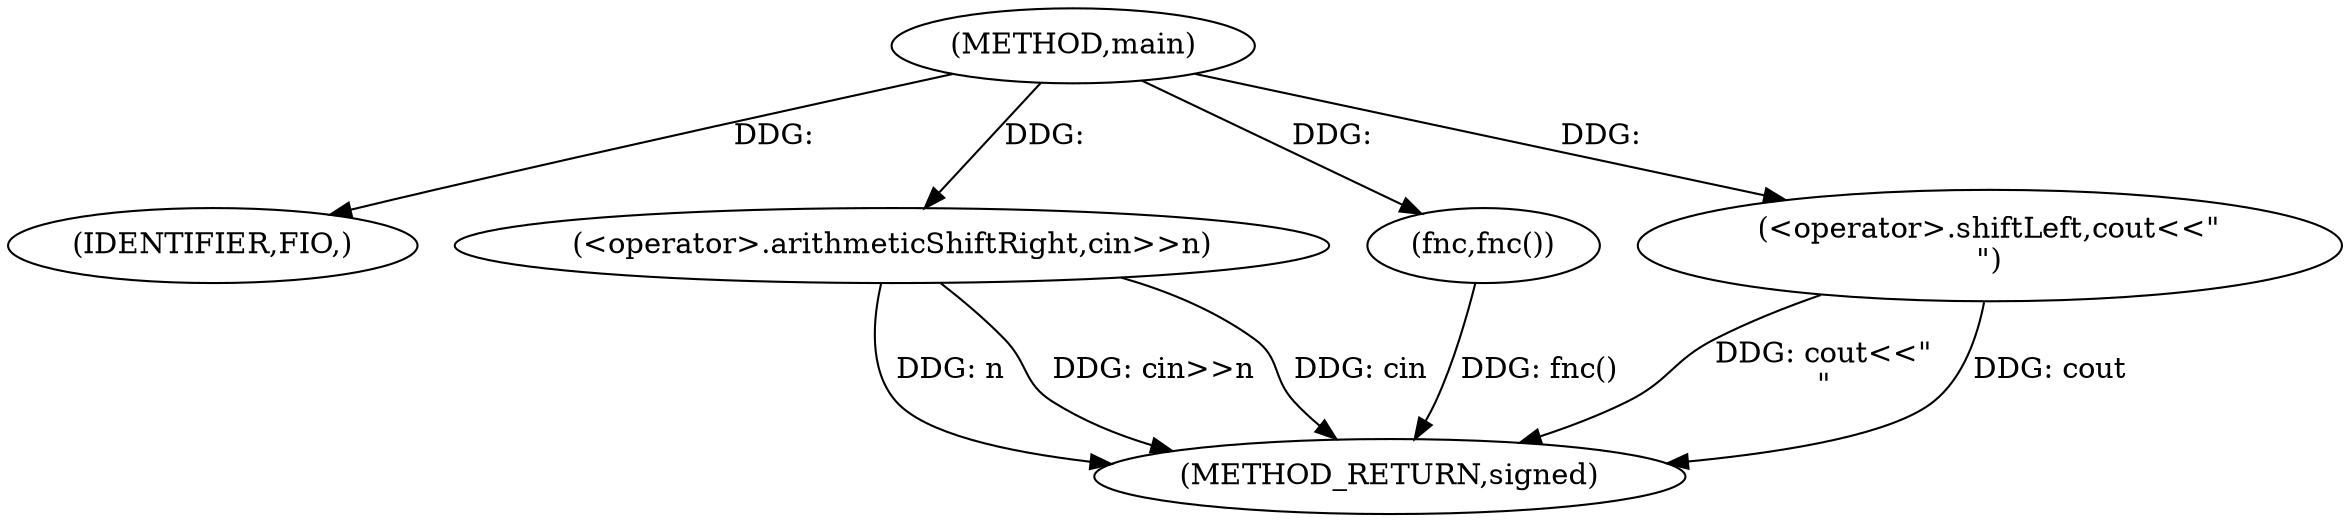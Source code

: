 digraph "main" {  
"1000180" [label = "(METHOD,main)" ]
"1000192" [label = "(METHOD_RETURN,signed)" ]
"1000182" [label = "(IDENTIFIER,FIO,)" ]
"1000184" [label = "(<operator>.arithmeticShiftRight,cin>>n)" ]
"1000188" [label = "(fnc,fnc())" ]
"1000189" [label = "(<operator>.shiftLeft,cout<<\"\n\")" ]
  "1000184" -> "1000192"  [ label = "DDG: n"] 
  "1000184" -> "1000192"  [ label = "DDG: cin>>n"] 
  "1000188" -> "1000192"  [ label = "DDG: fnc()"] 
  "1000189" -> "1000192"  [ label = "DDG: cout<<\"\n\""] 
  "1000184" -> "1000192"  [ label = "DDG: cin"] 
  "1000189" -> "1000192"  [ label = "DDG: cout"] 
  "1000180" -> "1000182"  [ label = "DDG: "] 
  "1000180" -> "1000184"  [ label = "DDG: "] 
  "1000180" -> "1000188"  [ label = "DDG: "] 
  "1000180" -> "1000189"  [ label = "DDG: "] 
}
